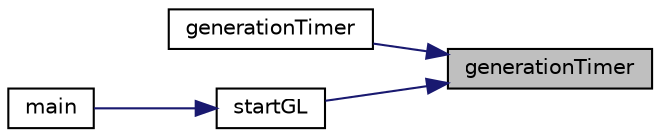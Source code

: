 digraph "generationTimer"
{
 // INTERACTIVE_SVG=YES
 // LATEX_PDF_SIZE
  edge [fontname="Helvetica",fontsize="10",labelfontname="Helvetica",labelfontsize="10"];
  node [fontname="Helvetica",fontsize="10",shape=record];
  rankdir="RL";
  Node1 [label="generationTimer",height=0.2,width=0.4,color="black", fillcolor="grey75", style="filled", fontcolor="black",tooltip="A function ."];
  Node1 -> Node2 [dir="back",color="midnightblue",fontsize="10",style="solid",fontname="Helvetica"];
  Node2 [label="generationTimer",height=0.2,width=0.4,color="black", fillcolor="white", style="filled",URL="$opencl_2gol_8cpp.html#ab4a5552a618c2bb1423e5a3a1180ddc8",tooltip="glutPostRedisplay containts in this function"];
  Node1 -> Node3 [dir="back",color="midnightblue",fontsize="10",style="solid",fontname="Helvetica"];
  Node3 [label="startGL",height=0.2,width=0.4,color="black", fillcolor="white", style="filled",URL="$backup_2gol_8cpp.html#a798a81a624eb880fcfef11c59906c0d0",tooltip="A init function ."];
  Node3 -> Node4 [dir="back",color="midnightblue",fontsize="10",style="solid",fontname="Helvetica"];
  Node4 [label="main",height=0.2,width=0.4,color="black", fillcolor="white", style="filled",URL="$backup_2gol_8cpp.html#a0ddf1224851353fc92bfbff6f499fa97",tooltip=" "];
}
